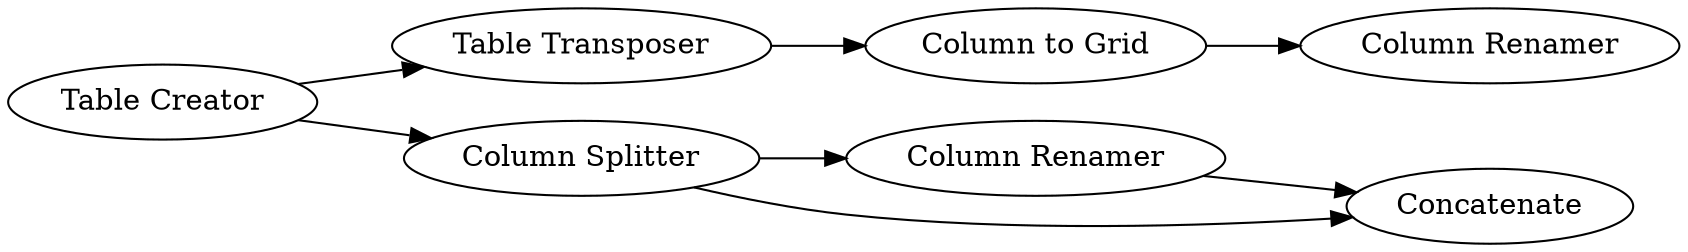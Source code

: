 digraph {
	370 -> 371
	360 -> 369
	369 -> 370
	360 -> 361
	361 -> 367
	367 -> 368
	361 -> 368
	367 [label="Column Renamer"]
	369 [label="Table Transposer"]
	360 [label="Table Creator"]
	368 [label=Concatenate]
	361 [label="Column Splitter"]
	371 [label="Column Renamer"]
	370 [label="Column to Grid"]
	rankdir=LR
}
